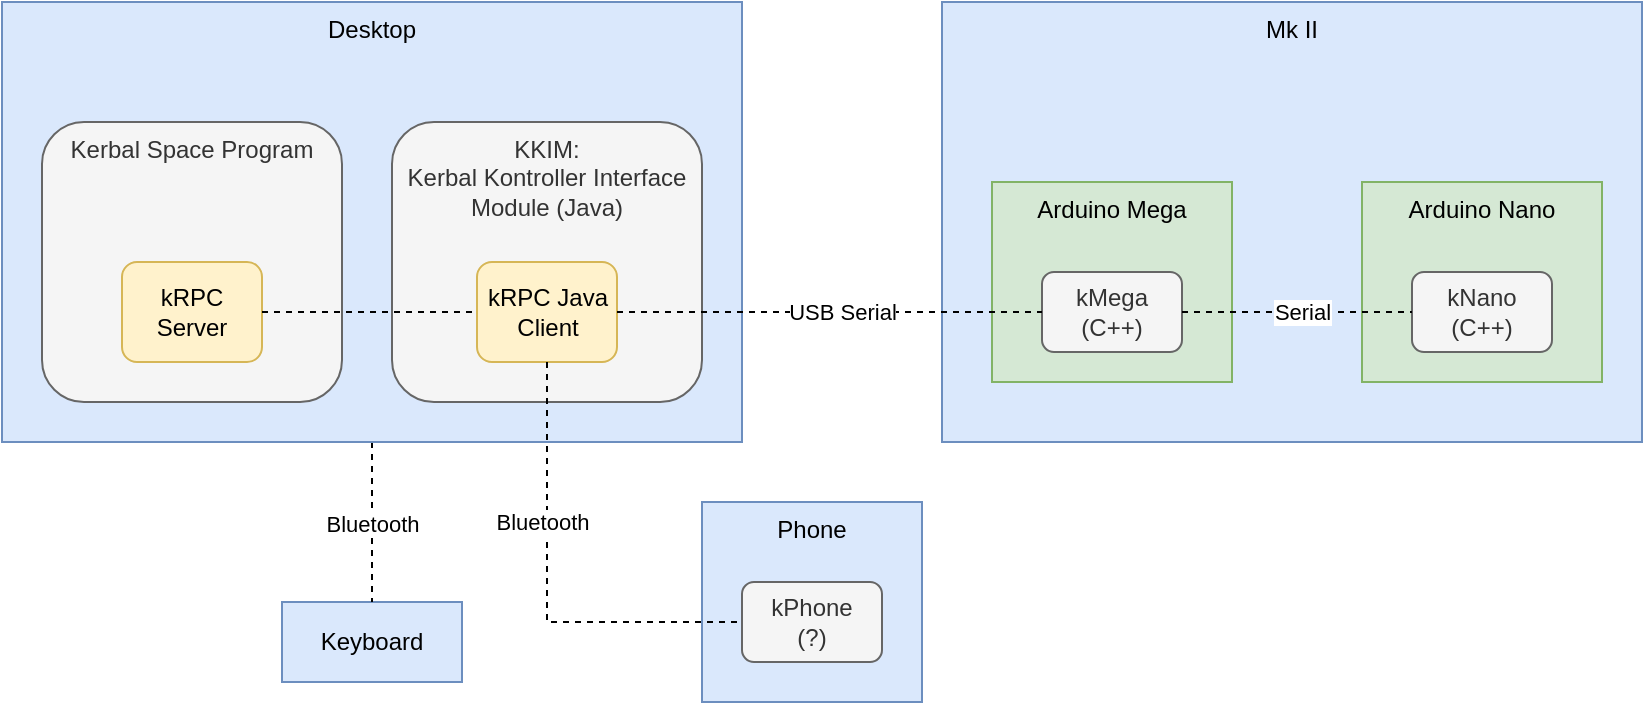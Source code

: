 <mxfile version="13.9.9" type="device"><diagram id="ta347AwdbOB_alLUt92u" name="Page-1"><mxGraphModel dx="1086" dy="966" grid="1" gridSize="10" guides="1" tooltips="1" connect="1" arrows="1" fold="1" page="1" pageScale="1" pageWidth="1169" pageHeight="827" background="none" math="0" shadow="0"><root><mxCell id="0"/><mxCell id="1" parent="0"/><mxCell id="3WCQh6nw0tZCQFuMFhrC-21" value="Keyboard" style="rounded=0;whiteSpace=wrap;html=1;verticalAlign=middle;fillColor=#dae8fc;strokeColor=#6c8ebf;" vertex="1" parent="1"><mxGeometry x="340" y="550" width="90" height="40" as="geometry"/></mxCell><mxCell id="3WCQh6nw0tZCQFuMFhrC-22" style="edgeStyle=orthogonalEdgeStyle;rounded=0;orthogonalLoop=1;jettySize=auto;html=1;exitX=0.5;exitY=1;exitDx=0;exitDy=0;endArrow=none;endFill=0;dashed=1;entryX=0.5;entryY=0;entryDx=0;entryDy=0;" edge="1" parent="1" source="3WCQh6nw0tZCQFuMFhrC-2" target="3WCQh6nw0tZCQFuMFhrC-21"><mxGeometry relative="1" as="geometry"><mxPoint x="450" y="650" as="sourcePoint"/><mxPoint x="370" y="510" as="targetPoint"/></mxGeometry></mxCell><mxCell id="3WCQh6nw0tZCQFuMFhrC-23" value="Bluetooth" style="edgeLabel;html=1;align=center;verticalAlign=middle;resizable=0;points=[];rotation=0;" vertex="1" connectable="0" parent="3WCQh6nw0tZCQFuMFhrC-22"><mxGeometry x="0.235" y="3" relative="1" as="geometry"><mxPoint x="-3" y="-9" as="offset"/></mxGeometry></mxCell><mxCell id="3WCQh6nw0tZCQFuMFhrC-1" value="Main" parent="0"/><mxCell id="3WCQh6nw0tZCQFuMFhrC-2" value="Desktop" style="rounded=0;whiteSpace=wrap;html=1;verticalAlign=top;fillColor=#dae8fc;strokeColor=#6c8ebf;" vertex="1" parent="3WCQh6nw0tZCQFuMFhrC-1"><mxGeometry x="200" y="250" width="370" height="220" as="geometry"/></mxCell><mxCell id="3WCQh6nw0tZCQFuMFhrC-7" value="KKIM:&lt;br&gt;Kerbal Kontroller Interface Module (Java)" style="rounded=1;whiteSpace=wrap;html=1;verticalAlign=top;fillColor=#f5f5f5;strokeColor=#666666;fontColor=#333333;" vertex="1" parent="3WCQh6nw0tZCQFuMFhrC-1"><mxGeometry x="395" y="310" width="155" height="140" as="geometry"/></mxCell><mxCell id="3WCQh6nw0tZCQFuMFhrC-3" value="Mk II" style="rounded=0;whiteSpace=wrap;html=1;verticalAlign=top;fillColor=#dae8fc;strokeColor=#6c8ebf;" vertex="1" parent="3WCQh6nw0tZCQFuMFhrC-1"><mxGeometry x="670" y="250" width="350" height="220" as="geometry"/></mxCell><mxCell id="3WCQh6nw0tZCQFuMFhrC-4" value="Kerbal Space Program" style="rounded=1;whiteSpace=wrap;html=1;verticalAlign=top;fillColor=#f5f5f5;strokeColor=#666666;fontColor=#333333;" vertex="1" parent="3WCQh6nw0tZCQFuMFhrC-1"><mxGeometry x="220" y="310" width="150" height="140" as="geometry"/></mxCell><mxCell id="3WCQh6nw0tZCQFuMFhrC-5" value="kRPC&lt;br&gt;Server" style="rounded=1;whiteSpace=wrap;html=1;verticalAlign=middle;fillColor=#fff2cc;strokeColor=#d6b656;" vertex="1" parent="3WCQh6nw0tZCQFuMFhrC-1"><mxGeometry x="260" y="380" width="70" height="50" as="geometry"/></mxCell><mxCell id="3WCQh6nw0tZCQFuMFhrC-6" value="kRPC Java&lt;br&gt;Client" style="rounded=1;whiteSpace=wrap;html=1;verticalAlign=middle;fillColor=#fff2cc;strokeColor=#d6b656;" vertex="1" parent="3WCQh6nw0tZCQFuMFhrC-1"><mxGeometry x="437.5" y="380" width="70" height="50" as="geometry"/></mxCell><mxCell id="3WCQh6nw0tZCQFuMFhrC-8" value="Phone" style="rounded=0;whiteSpace=wrap;html=1;verticalAlign=top;fillColor=#dae8fc;strokeColor=#6c8ebf;" vertex="1" parent="3WCQh6nw0tZCQFuMFhrC-1"><mxGeometry x="550" y="500" width="110" height="100" as="geometry"/></mxCell><mxCell id="3WCQh6nw0tZCQFuMFhrC-9" value="Arduino Mega" style="rounded=0;whiteSpace=wrap;html=1;verticalAlign=top;fillColor=#d5e8d4;strokeColor=#82b366;" vertex="1" parent="3WCQh6nw0tZCQFuMFhrC-1"><mxGeometry x="695" y="340" width="120" height="100" as="geometry"/></mxCell><mxCell id="3WCQh6nw0tZCQFuMFhrC-10" value="Arduino Nano" style="rounded=0;whiteSpace=wrap;html=1;verticalAlign=top;fillColor=#d5e8d4;strokeColor=#82b366;" vertex="1" parent="3WCQh6nw0tZCQFuMFhrC-1"><mxGeometry x="880" y="340" width="120" height="100" as="geometry"/></mxCell><mxCell id="3WCQh6nw0tZCQFuMFhrC-11" value="kMega&lt;br&gt;(C++)" style="rounded=1;whiteSpace=wrap;html=1;verticalAlign=middle;fillColor=#f5f5f5;strokeColor=#666666;fontColor=#333333;" vertex="1" parent="3WCQh6nw0tZCQFuMFhrC-1"><mxGeometry x="720" y="385" width="70" height="40" as="geometry"/></mxCell><mxCell id="3WCQh6nw0tZCQFuMFhrC-12" value="kNano&lt;br&gt;(C++)" style="rounded=1;whiteSpace=wrap;html=1;verticalAlign=middle;fillColor=#f5f5f5;strokeColor=#666666;fontColor=#333333;" vertex="1" parent="3WCQh6nw0tZCQFuMFhrC-1"><mxGeometry x="905" y="385" width="70" height="40" as="geometry"/></mxCell><mxCell id="3WCQh6nw0tZCQFuMFhrC-13" value="kPhone&lt;br&gt;(?)" style="rounded=1;whiteSpace=wrap;html=1;verticalAlign=middle;fillColor=#f5f5f5;strokeColor=#666666;fontColor=#333333;" vertex="1" parent="3WCQh6nw0tZCQFuMFhrC-1"><mxGeometry x="570" y="540" width="70" height="40" as="geometry"/></mxCell><mxCell id="3WCQh6nw0tZCQFuMFhrC-15" value="USB Serial" style="edgeStyle=orthogonalEdgeStyle;rounded=0;orthogonalLoop=1;jettySize=auto;html=1;exitX=1;exitY=0.5;exitDx=0;exitDy=0;endArrow=none;endFill=0;dashed=1;entryX=0;entryY=0.5;entryDx=0;entryDy=0;" edge="1" parent="3WCQh6nw0tZCQFuMFhrC-1" source="3WCQh6nw0tZCQFuMFhrC-6" target="3WCQh6nw0tZCQFuMFhrC-11"><mxGeometry x="0.059" relative="1" as="geometry"><mxPoint x="560" y="480" as="sourcePoint"/><mxPoint x="667.5" y="480" as="targetPoint"/><mxPoint as="offset"/></mxGeometry></mxCell><mxCell id="3WCQh6nw0tZCQFuMFhrC-17" style="edgeStyle=orthogonalEdgeStyle;rounded=0;orthogonalLoop=1;jettySize=auto;html=1;exitX=0.5;exitY=1;exitDx=0;exitDy=0;endArrow=none;endFill=0;dashed=1;entryX=0;entryY=0.5;entryDx=0;entryDy=0;" edge="1" parent="3WCQh6nw0tZCQFuMFhrC-1" source="3WCQh6nw0tZCQFuMFhrC-6" target="3WCQh6nw0tZCQFuMFhrC-13"><mxGeometry relative="1" as="geometry"><mxPoint x="520" y="490" as="sourcePoint"/><mxPoint x="627.5" y="490" as="targetPoint"/></mxGeometry></mxCell><mxCell id="3WCQh6nw0tZCQFuMFhrC-19" value="Bluetooth" style="edgeLabel;html=1;align=center;verticalAlign=middle;resizable=0;points=[];" vertex="1" connectable="0" parent="3WCQh6nw0tZCQFuMFhrC-17"><mxGeometry x="0.235" y="3" relative="1" as="geometry"><mxPoint x="-13.5" y="-47" as="offset"/></mxGeometry></mxCell><mxCell id="3WCQh6nw0tZCQFuMFhrC-18" value="Serial" style="edgeStyle=orthogonalEdgeStyle;rounded=0;orthogonalLoop=1;jettySize=auto;html=1;exitX=1;exitY=0.5;exitDx=0;exitDy=0;endArrow=none;endFill=0;dashed=1;entryX=0;entryY=0.5;entryDx=0;entryDy=0;" edge="1" parent="3WCQh6nw0tZCQFuMFhrC-1" source="3WCQh6nw0tZCQFuMFhrC-11" target="3WCQh6nw0tZCQFuMFhrC-12"><mxGeometry x="0.043" relative="1" as="geometry"><mxPoint x="590" y="530" as="sourcePoint"/><mxPoint x="697.5" y="530" as="targetPoint"/><mxPoint as="offset"/></mxGeometry></mxCell><mxCell id="3WCQh6nw0tZCQFuMFhrC-20" style="edgeStyle=orthogonalEdgeStyle;rounded=0;orthogonalLoop=1;jettySize=auto;html=1;exitX=1;exitY=0.5;exitDx=0;exitDy=0;endArrow=none;endFill=0;dashed=1;entryX=0;entryY=0.5;entryDx=0;entryDy=0;" edge="1" parent="3WCQh6nw0tZCQFuMFhrC-1" source="3WCQh6nw0tZCQFuMFhrC-5" target="3WCQh6nw0tZCQFuMFhrC-6"><mxGeometry relative="1" as="geometry"><mxPoint x="330" y="405" as="sourcePoint"/><mxPoint x="437.5" y="405" as="targetPoint"/></mxGeometry></mxCell></root></mxGraphModel></diagram></mxfile>